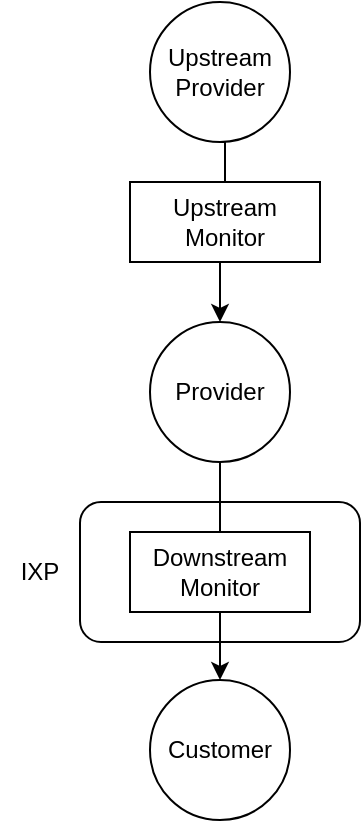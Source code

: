 <mxfile version="19.0.3" type="device"><diagram id="HzYRG7OZc_YxVDFTWFvY" name="Seite-1"><mxGraphModel dx="910" dy="745" grid="1" gridSize="10" guides="1" tooltips="1" connect="1" arrows="1" fold="1" page="1" pageScale="1" pageWidth="1169" pageHeight="827" math="0" shadow="0"><root><mxCell id="0"/><mxCell id="1" parent="0"/><mxCell id="m7bpCzApxNYb2KgpCbf1-11" value="" style="rounded=1;whiteSpace=wrap;html=1;" parent="1" vertex="1"><mxGeometry x="90" y="300" width="140" height="70" as="geometry"/></mxCell><mxCell id="m7bpCzApxNYb2KgpCbf1-9" style="edgeStyle=orthogonalEdgeStyle;rounded=0;orthogonalLoop=1;jettySize=auto;html=1;exitX=0.5;exitY=1;exitDx=0;exitDy=0;entryX=0.5;entryY=0;entryDx=0;entryDy=0;startArrow=none;" parent="1" source="m7bpCzApxNYb2KgpCbf1-5" target="m7bpCzApxNYb2KgpCbf1-3" edge="1"><mxGeometry relative="1" as="geometry"/></mxCell><mxCell id="m7bpCzApxNYb2KgpCbf1-2" value="Provider" style="ellipse;whiteSpace=wrap;html=1;aspect=fixed;" parent="1" vertex="1"><mxGeometry x="125" y="210" width="70" height="70" as="geometry"/></mxCell><mxCell id="m7bpCzApxNYb2KgpCbf1-3" value="Customer" style="ellipse;whiteSpace=wrap;html=1;aspect=fixed;" parent="1" vertex="1"><mxGeometry x="125" y="389" width="70" height="70" as="geometry"/></mxCell><mxCell id="m7bpCzApxNYb2KgpCbf1-7" style="edgeStyle=orthogonalEdgeStyle;rounded=0;orthogonalLoop=1;jettySize=auto;html=1;exitX=0.5;exitY=1;exitDx=0;exitDy=0;entryX=0.5;entryY=0;entryDx=0;entryDy=0;startArrow=none;" parent="1" source="m7bpCzApxNYb2KgpCbf1-6" target="m7bpCzApxNYb2KgpCbf1-2" edge="1"><mxGeometry relative="1" as="geometry"/></mxCell><mxCell id="m7bpCzApxNYb2KgpCbf1-4" value="Upstream&lt;br&gt;Provider" style="ellipse;whiteSpace=wrap;html=1;aspect=fixed;" parent="1" vertex="1"><mxGeometry x="125" y="50" width="70" height="70" as="geometry"/></mxCell><mxCell id="m7bpCzApxNYb2KgpCbf1-6" value="&lt;font style=&quot;font-size: 12px;&quot;&gt;Upstream&lt;br&gt;Monitor&lt;/font&gt;" style="rounded=0;whiteSpace=wrap;html=1;" parent="1" vertex="1"><mxGeometry x="115" y="140" width="95" height="40" as="geometry"/></mxCell><mxCell id="m7bpCzApxNYb2KgpCbf1-8" value="" style="edgeStyle=orthogonalEdgeStyle;rounded=0;orthogonalLoop=1;jettySize=auto;html=1;exitX=0.5;exitY=1;exitDx=0;exitDy=0;entryX=0.5;entryY=0;entryDx=0;entryDy=0;endArrow=none;" parent="1" source="m7bpCzApxNYb2KgpCbf1-4" target="m7bpCzApxNYb2KgpCbf1-6" edge="1"><mxGeometry relative="1" as="geometry"><mxPoint x="160" y="120" as="sourcePoint"/><mxPoint x="160" y="210" as="targetPoint"/></mxGeometry></mxCell><mxCell id="m7bpCzApxNYb2KgpCbf1-5" value="Downstream&lt;br&gt;Monitor" style="rounded=0;whiteSpace=wrap;html=1;" parent="1" vertex="1"><mxGeometry x="115" y="315" width="90" height="40" as="geometry"/></mxCell><mxCell id="m7bpCzApxNYb2KgpCbf1-10" value="" style="edgeStyle=orthogonalEdgeStyle;rounded=0;orthogonalLoop=1;jettySize=auto;html=1;exitX=0.5;exitY=1;exitDx=0;exitDy=0;entryX=0.5;entryY=0;entryDx=0;entryDy=0;endArrow=none;" parent="1" source="m7bpCzApxNYb2KgpCbf1-2" target="m7bpCzApxNYb2KgpCbf1-5" edge="1"><mxGeometry relative="1" as="geometry"><mxPoint x="160" y="280" as="sourcePoint"/><mxPoint x="160" y="360" as="targetPoint"/></mxGeometry></mxCell><mxCell id="m7bpCzApxNYb2KgpCbf1-12" value="IXP" style="text;html=1;strokeColor=none;fillColor=none;align=center;verticalAlign=middle;whiteSpace=wrap;rounded=0;" parent="1" vertex="1"><mxGeometry x="50" y="325" width="40" height="20" as="geometry"/></mxCell></root></mxGraphModel></diagram></mxfile>